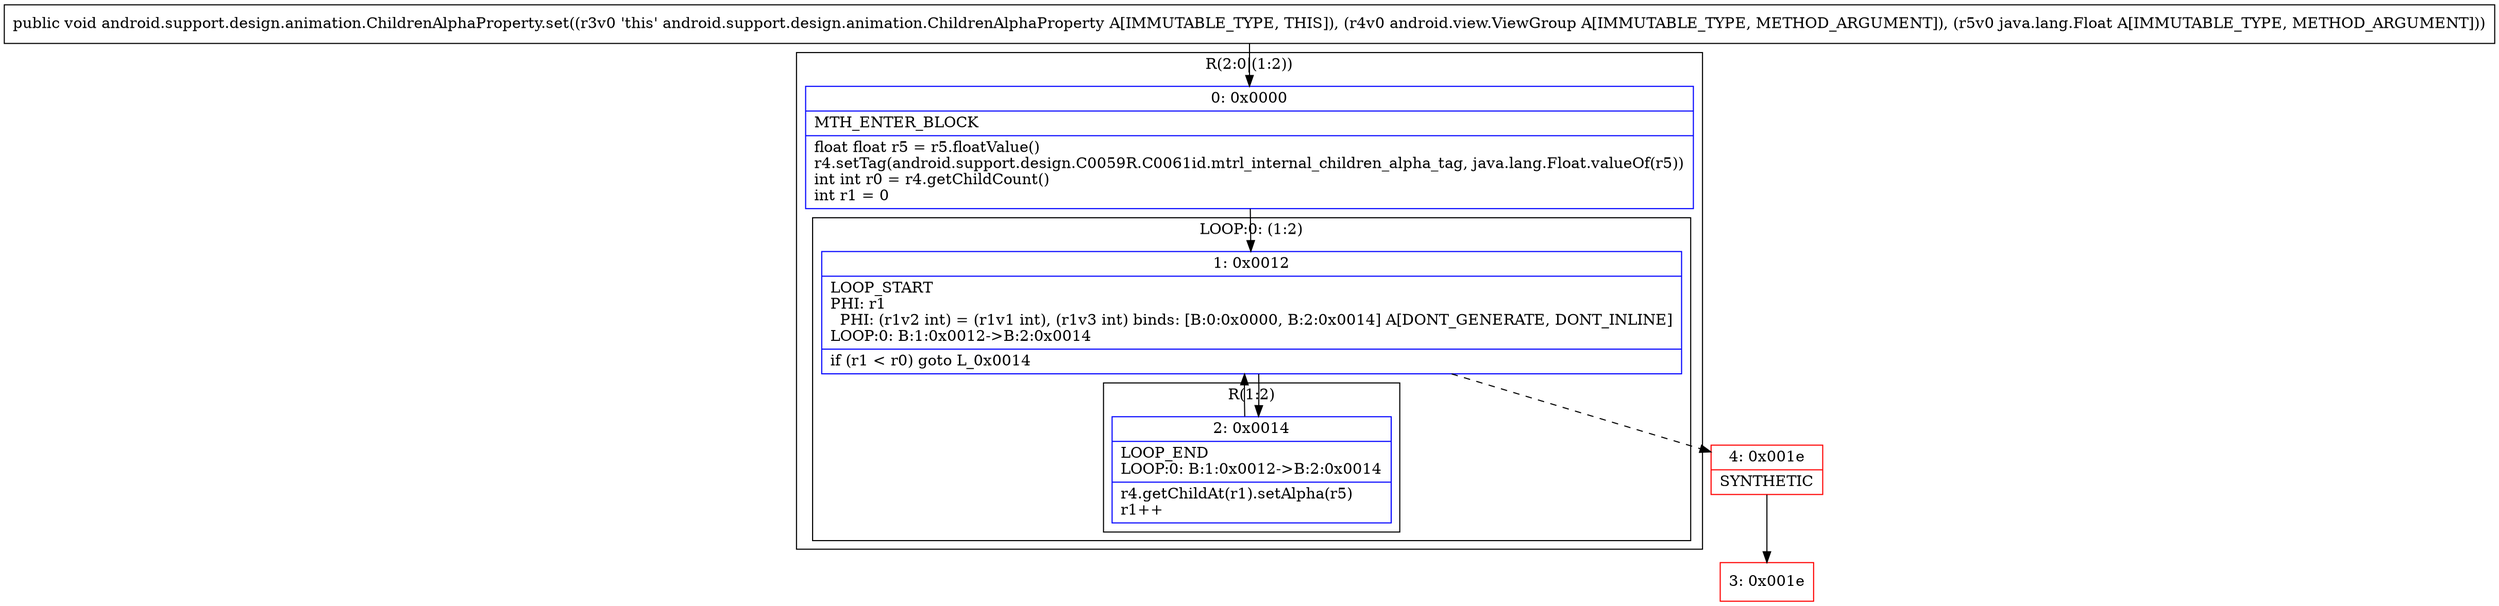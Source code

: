 digraph "CFG forandroid.support.design.animation.ChildrenAlphaProperty.set(Landroid\/view\/ViewGroup;Ljava\/lang\/Float;)V" {
subgraph cluster_Region_1783142849 {
label = "R(2:0|(1:2))";
node [shape=record,color=blue];
Node_0 [shape=record,label="{0\:\ 0x0000|MTH_ENTER_BLOCK\l|float float r5 = r5.floatValue()\lr4.setTag(android.support.design.C0059R.C0061id.mtrl_internal_children_alpha_tag, java.lang.Float.valueOf(r5))\lint int r0 = r4.getChildCount()\lint r1 = 0\l}"];
subgraph cluster_LoopRegion_1026967721 {
label = "LOOP:0: (1:2)";
node [shape=record,color=blue];
Node_1 [shape=record,label="{1\:\ 0x0012|LOOP_START\lPHI: r1 \l  PHI: (r1v2 int) = (r1v1 int), (r1v3 int) binds: [B:0:0x0000, B:2:0x0014] A[DONT_GENERATE, DONT_INLINE]\lLOOP:0: B:1:0x0012\-\>B:2:0x0014\l|if (r1 \< r0) goto L_0x0014\l}"];
subgraph cluster_Region_1943755067 {
label = "R(1:2)";
node [shape=record,color=blue];
Node_2 [shape=record,label="{2\:\ 0x0014|LOOP_END\lLOOP:0: B:1:0x0012\-\>B:2:0x0014\l|r4.getChildAt(r1).setAlpha(r5)\lr1++\l}"];
}
}
}
Node_3 [shape=record,color=red,label="{3\:\ 0x001e}"];
Node_4 [shape=record,color=red,label="{4\:\ 0x001e|SYNTHETIC\l}"];
MethodNode[shape=record,label="{public void android.support.design.animation.ChildrenAlphaProperty.set((r3v0 'this' android.support.design.animation.ChildrenAlphaProperty A[IMMUTABLE_TYPE, THIS]), (r4v0 android.view.ViewGroup A[IMMUTABLE_TYPE, METHOD_ARGUMENT]), (r5v0 java.lang.Float A[IMMUTABLE_TYPE, METHOD_ARGUMENT])) }"];
MethodNode -> Node_0;
Node_0 -> Node_1;
Node_1 -> Node_2;
Node_1 -> Node_4[style=dashed];
Node_2 -> Node_1;
Node_4 -> Node_3;
}

